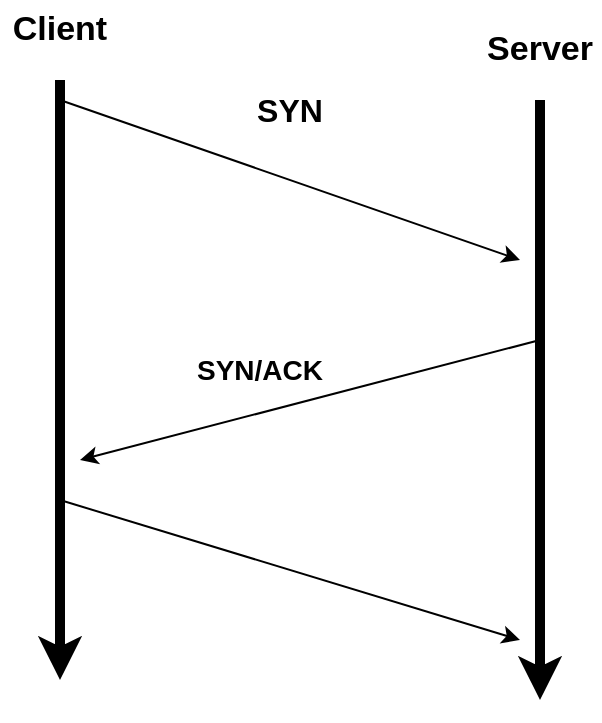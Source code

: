 <mxfile version="24.0.1" type="github">
  <diagram name="Page-1" id="V46psr-dCYrIYag5_h-g">
    <mxGraphModel dx="954" dy="606" grid="1" gridSize="10" guides="1" tooltips="1" connect="1" arrows="1" fold="1" page="1" pageScale="1" pageWidth="850" pageHeight="1100" math="0" shadow="0">
      <root>
        <mxCell id="0" />
        <mxCell id="1" parent="0" />
        <mxCell id="_9NTrKxjV25AuiBXWPhD-1" value="" style="endArrow=classic;html=1;rounded=0;strokeWidth=5;" edge="1" parent="1">
          <mxGeometry width="50" height="50" relative="1" as="geometry">
            <mxPoint x="280" y="180" as="sourcePoint" />
            <mxPoint x="280" y="480" as="targetPoint" />
          </mxGeometry>
        </mxCell>
        <mxCell id="_9NTrKxjV25AuiBXWPhD-2" value="" style="endArrow=classic;html=1;rounded=0;strokeWidth=5;" edge="1" parent="1">
          <mxGeometry width="50" height="50" relative="1" as="geometry">
            <mxPoint x="520" y="190" as="sourcePoint" />
            <mxPoint x="520" y="490" as="targetPoint" />
          </mxGeometry>
        </mxCell>
        <mxCell id="_9NTrKxjV25AuiBXWPhD-3" value="" style="endArrow=classic;html=1;rounded=0;" edge="1" parent="1">
          <mxGeometry width="50" height="50" relative="1" as="geometry">
            <mxPoint x="280" y="190" as="sourcePoint" />
            <mxPoint x="510" y="270" as="targetPoint" />
          </mxGeometry>
        </mxCell>
        <mxCell id="_9NTrKxjV25AuiBXWPhD-4" value="" style="endArrow=classic;html=1;rounded=0;" edge="1" parent="1">
          <mxGeometry width="50" height="50" relative="1" as="geometry">
            <mxPoint x="280" y="390" as="sourcePoint" />
            <mxPoint x="510" y="460" as="targetPoint" />
          </mxGeometry>
        </mxCell>
        <mxCell id="_9NTrKxjV25AuiBXWPhD-5" value="" style="endArrow=classic;html=1;rounded=0;" edge="1" parent="1">
          <mxGeometry width="50" height="50" relative="1" as="geometry">
            <mxPoint x="520" y="310" as="sourcePoint" />
            <mxPoint x="290" y="370" as="targetPoint" />
          </mxGeometry>
        </mxCell>
        <mxCell id="_9NTrKxjV25AuiBXWPhD-6" value="&lt;font style=&quot;font-size: 17px;&quot;&gt;&lt;b&gt;Client&lt;/b&gt;&lt;/font&gt;" style="text;html=1;align=center;verticalAlign=middle;whiteSpace=wrap;rounded=0;" vertex="1" parent="1">
          <mxGeometry x="250" y="140" width="60" height="30" as="geometry" />
        </mxCell>
        <mxCell id="_9NTrKxjV25AuiBXWPhD-7" value="&lt;font style=&quot;font-size: 17px;&quot;&gt;&lt;b&gt;Server&lt;/b&gt;&lt;/font&gt;" style="text;html=1;align=center;verticalAlign=middle;whiteSpace=wrap;rounded=0;" vertex="1" parent="1">
          <mxGeometry x="490" y="150" width="60" height="30" as="geometry" />
        </mxCell>
        <mxCell id="_9NTrKxjV25AuiBXWPhD-8" value="&lt;font style=&quot;font-size: 16px;&quot;&gt;&lt;b&gt;SYN&lt;/b&gt;&lt;/font&gt;" style="text;html=1;align=center;verticalAlign=middle;whiteSpace=wrap;rounded=0;" vertex="1" parent="1">
          <mxGeometry x="365" y="180" width="60" height="30" as="geometry" />
        </mxCell>
        <mxCell id="_9NTrKxjV25AuiBXWPhD-9" value="&lt;font style=&quot;font-size: 14px;&quot;&gt;&lt;b&gt;SYN/ACK&lt;/b&gt;&lt;/font&gt;" style="text;html=1;align=center;verticalAlign=middle;whiteSpace=wrap;rounded=0;" vertex="1" parent="1">
          <mxGeometry x="350" y="310" width="60" height="30" as="geometry" />
        </mxCell>
      </root>
    </mxGraphModel>
  </diagram>
</mxfile>
